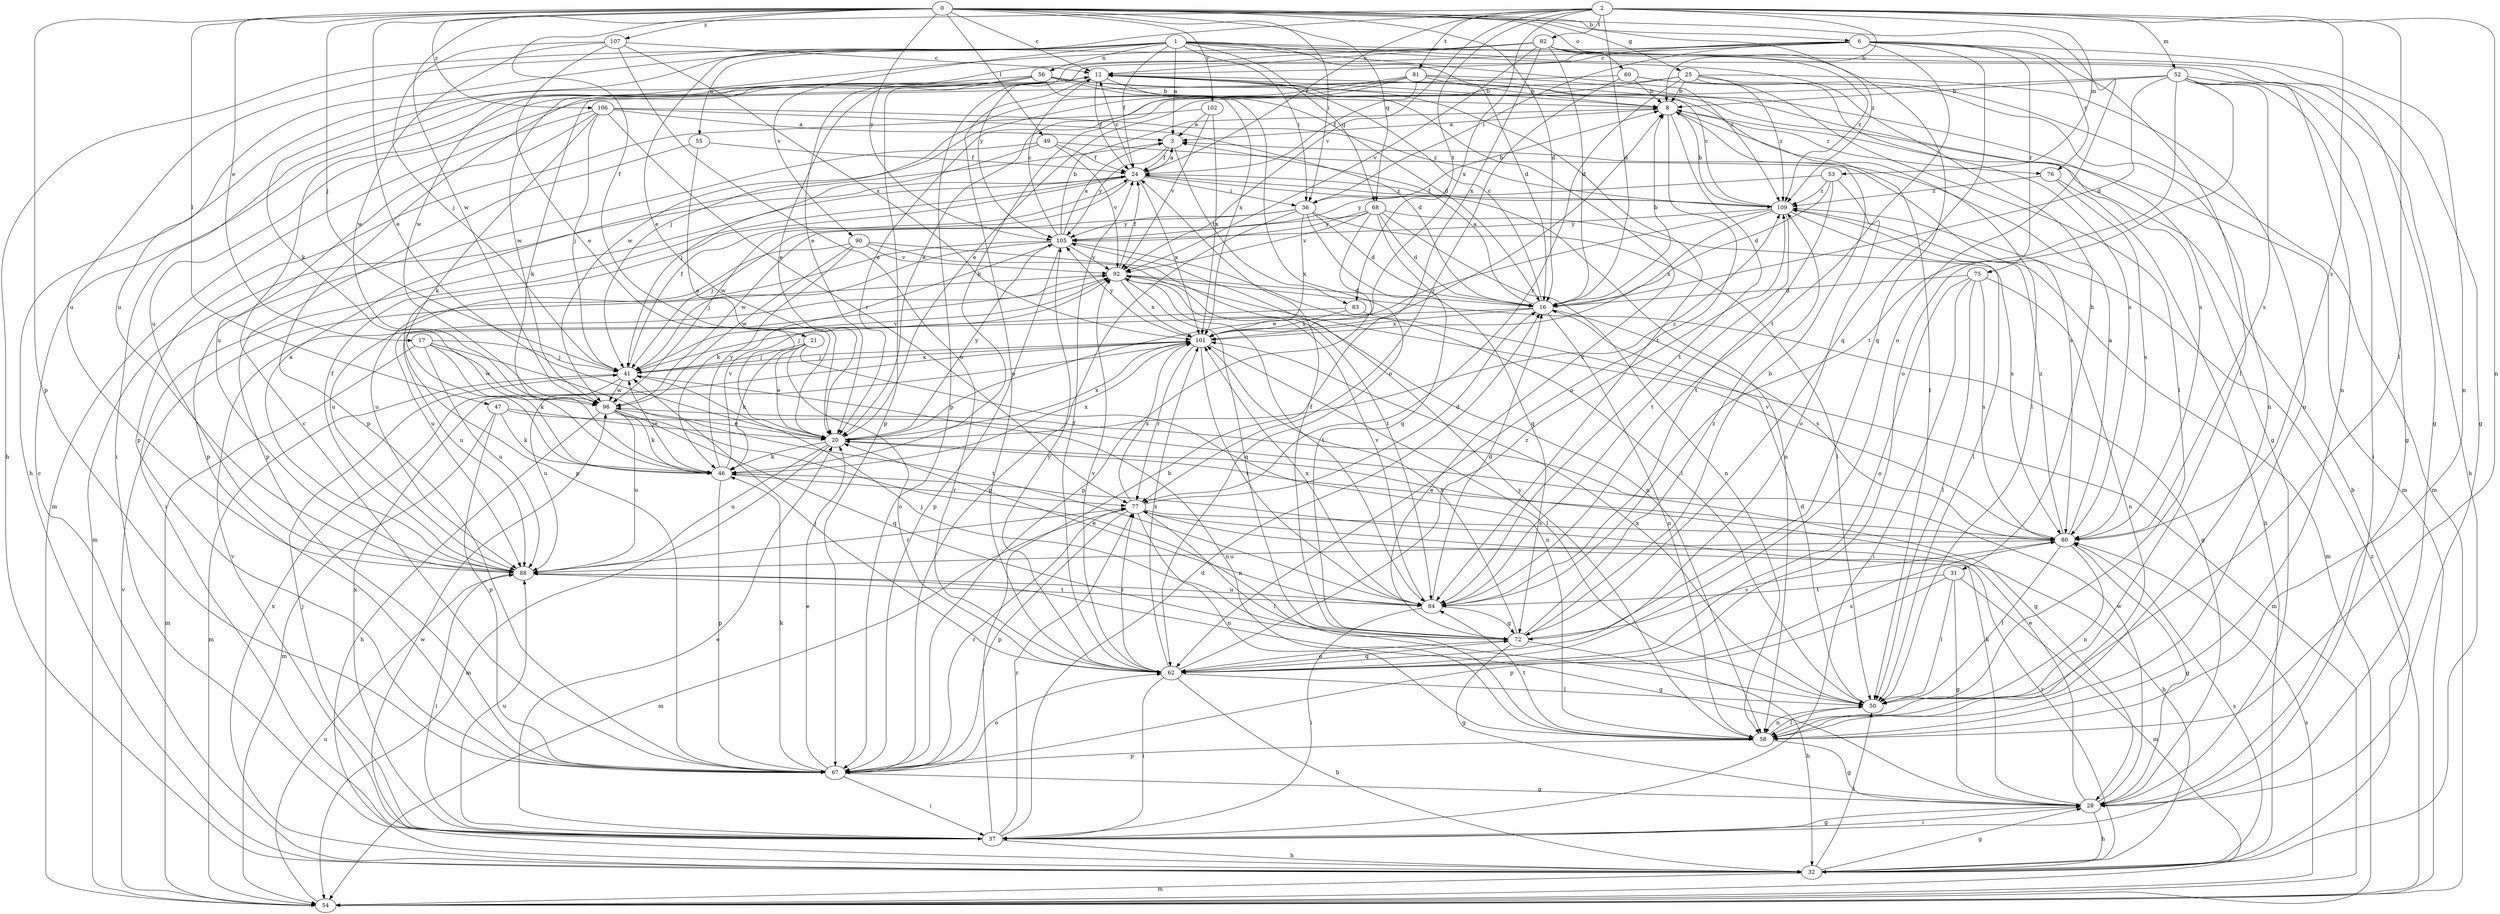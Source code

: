 strict digraph  {
0;
1;
2;
3;
6;
8;
12;
16;
17;
20;
21;
24;
25;
28;
31;
32;
36;
37;
41;
46;
47;
49;
50;
52;
53;
54;
55;
56;
58;
60;
62;
67;
68;
72;
75;
76;
77;
80;
81;
82;
83;
84;
88;
90;
92;
96;
101;
102;
105;
106;
107;
109;
0 -> 6  [label=b];
0 -> 12  [label=c];
0 -> 16  [label=d];
0 -> 17  [label=e];
0 -> 20  [label=e];
0 -> 21  [label=f];
0 -> 25  [label=g];
0 -> 36  [label=i];
0 -> 41  [label=j];
0 -> 47  [label=l];
0 -> 49  [label=l];
0 -> 60  [label=o];
0 -> 62  [label=o];
0 -> 67  [label=p];
0 -> 68  [label=q];
0 -> 102  [label=y];
0 -> 105  [label=y];
0 -> 106  [label=z];
0 -> 107  [label=z];
0 -> 109  [label=z];
1 -> 3  [label=a];
1 -> 16  [label=d];
1 -> 24  [label=f];
1 -> 28  [label=g];
1 -> 31  [label=h];
1 -> 32  [label=h];
1 -> 36  [label=i];
1 -> 46  [label=k];
1 -> 55  [label=n];
1 -> 56  [label=n];
1 -> 58  [label=n];
1 -> 68  [label=q];
1 -> 88  [label=u];
1 -> 90  [label=v];
1 -> 109  [label=z];
2 -> 8  [label=b];
2 -> 16  [label=d];
2 -> 20  [label=e];
2 -> 24  [label=f];
2 -> 50  [label=l];
2 -> 52  [label=m];
2 -> 53  [label=m];
2 -> 58  [label=n];
2 -> 80  [label=s];
2 -> 81  [label=t];
2 -> 82  [label=t];
2 -> 83  [label=t];
2 -> 92  [label=v];
2 -> 96  [label=w];
2 -> 101  [label=x];
3 -> 24  [label=f];
3 -> 83  [label=t];
3 -> 105  [label=y];
6 -> 12  [label=c];
6 -> 20  [label=e];
6 -> 36  [label=i];
6 -> 50  [label=l];
6 -> 58  [label=n];
6 -> 72  [label=q];
6 -> 75  [label=r];
6 -> 76  [label=r];
6 -> 84  [label=t];
6 -> 96  [label=w];
6 -> 105  [label=y];
8 -> 3  [label=a];
8 -> 50  [label=l];
8 -> 62  [label=o];
8 -> 76  [label=r];
8 -> 84  [label=t];
12 -> 8  [label=b];
12 -> 16  [label=d];
12 -> 24  [label=f];
12 -> 46  [label=k];
12 -> 62  [label=o];
12 -> 67  [label=p];
12 -> 84  [label=t];
16 -> 3  [label=a];
16 -> 8  [label=b];
16 -> 12  [label=c];
16 -> 58  [label=n];
16 -> 80  [label=s];
16 -> 88  [label=u];
16 -> 101  [label=x];
17 -> 41  [label=j];
17 -> 46  [label=k];
17 -> 54  [label=m];
17 -> 84  [label=t];
17 -> 88  [label=u];
17 -> 96  [label=w];
20 -> 46  [label=k];
20 -> 54  [label=m];
20 -> 88  [label=u];
20 -> 101  [label=x];
20 -> 105  [label=y];
20 -> 109  [label=z];
21 -> 20  [label=e];
21 -> 41  [label=j];
21 -> 46  [label=k];
21 -> 58  [label=n];
21 -> 62  [label=o];
24 -> 3  [label=a];
24 -> 12  [label=c];
24 -> 36  [label=i];
24 -> 37  [label=i];
24 -> 54  [label=m];
24 -> 58  [label=n];
24 -> 67  [label=p];
24 -> 96  [label=w];
24 -> 101  [label=x];
24 -> 109  [label=z];
25 -> 8  [label=b];
25 -> 20  [label=e];
25 -> 46  [label=k];
25 -> 50  [label=l];
25 -> 58  [label=n];
25 -> 77  [label=r];
25 -> 80  [label=s];
25 -> 109  [label=z];
28 -> 20  [label=e];
28 -> 32  [label=h];
28 -> 37  [label=i];
28 -> 46  [label=k];
28 -> 96  [label=w];
31 -> 28  [label=g];
31 -> 50  [label=l];
31 -> 54  [label=m];
31 -> 67  [label=p];
31 -> 84  [label=t];
32 -> 8  [label=b];
32 -> 12  [label=c];
32 -> 28  [label=g];
32 -> 50  [label=l];
32 -> 54  [label=m];
32 -> 77  [label=r];
32 -> 80  [label=s];
32 -> 96  [label=w];
32 -> 101  [label=x];
36 -> 8  [label=b];
36 -> 16  [label=d];
36 -> 41  [label=j];
36 -> 50  [label=l];
36 -> 67  [label=p];
36 -> 72  [label=q];
36 -> 101  [label=x];
36 -> 105  [label=y];
37 -> 8  [label=b];
37 -> 16  [label=d];
37 -> 20  [label=e];
37 -> 28  [label=g];
37 -> 32  [label=h];
37 -> 41  [label=j];
37 -> 77  [label=r];
37 -> 88  [label=u];
37 -> 92  [label=v];
37 -> 101  [label=x];
41 -> 24  [label=f];
41 -> 54  [label=m];
41 -> 58  [label=n];
41 -> 88  [label=u];
41 -> 92  [label=v];
41 -> 96  [label=w];
41 -> 101  [label=x];
46 -> 41  [label=j];
46 -> 67  [label=p];
46 -> 77  [label=r];
46 -> 92  [label=v];
46 -> 101  [label=x];
46 -> 105  [label=y];
47 -> 20  [label=e];
47 -> 28  [label=g];
47 -> 46  [label=k];
47 -> 54  [label=m];
47 -> 67  [label=p];
49 -> 24  [label=f];
49 -> 41  [label=j];
49 -> 67  [label=p];
49 -> 80  [label=s];
49 -> 92  [label=v];
50 -> 16  [label=d];
50 -> 58  [label=n];
50 -> 101  [label=x];
52 -> 8  [label=b];
52 -> 16  [label=d];
52 -> 20  [label=e];
52 -> 28  [label=g];
52 -> 32  [label=h];
52 -> 37  [label=i];
52 -> 62  [label=o];
52 -> 80  [label=s];
52 -> 84  [label=t];
53 -> 16  [label=d];
53 -> 62  [label=o];
53 -> 84  [label=t];
53 -> 105  [label=y];
53 -> 109  [label=z];
54 -> 80  [label=s];
54 -> 88  [label=u];
54 -> 92  [label=v];
54 -> 109  [label=z];
55 -> 20  [label=e];
55 -> 24  [label=f];
55 -> 67  [label=p];
56 -> 8  [label=b];
56 -> 20  [label=e];
56 -> 32  [label=h];
56 -> 37  [label=i];
56 -> 50  [label=l];
56 -> 54  [label=m];
56 -> 62  [label=o];
56 -> 67  [label=p];
56 -> 96  [label=w];
56 -> 101  [label=x];
58 -> 28  [label=g];
58 -> 50  [label=l];
58 -> 67  [label=p];
58 -> 84  [label=t];
58 -> 105  [label=y];
60 -> 8  [label=b];
60 -> 54  [label=m];
60 -> 58  [label=n];
60 -> 77  [label=r];
60 -> 88  [label=u];
62 -> 24  [label=f];
62 -> 32  [label=h];
62 -> 37  [label=i];
62 -> 41  [label=j];
62 -> 50  [label=l];
62 -> 72  [label=q];
62 -> 77  [label=r];
62 -> 80  [label=s];
62 -> 92  [label=v];
62 -> 101  [label=x];
62 -> 105  [label=y];
62 -> 109  [label=z];
67 -> 12  [label=c];
67 -> 20  [label=e];
67 -> 28  [label=g];
67 -> 37  [label=i];
67 -> 46  [label=k];
67 -> 62  [label=o];
67 -> 77  [label=r];
68 -> 16  [label=d];
68 -> 58  [label=n];
68 -> 67  [label=p];
68 -> 72  [label=q];
68 -> 80  [label=s];
68 -> 92  [label=v];
68 -> 96  [label=w];
68 -> 105  [label=y];
72 -> 8  [label=b];
72 -> 12  [label=c];
72 -> 24  [label=f];
72 -> 28  [label=g];
72 -> 32  [label=h];
72 -> 41  [label=j];
72 -> 62  [label=o];
72 -> 80  [label=s];
72 -> 101  [label=x];
72 -> 109  [label=z];
75 -> 16  [label=d];
75 -> 37  [label=i];
75 -> 50  [label=l];
75 -> 58  [label=n];
75 -> 62  [label=o];
75 -> 80  [label=s];
76 -> 32  [label=h];
76 -> 80  [label=s];
76 -> 109  [label=z];
77 -> 16  [label=d];
77 -> 32  [label=h];
77 -> 50  [label=l];
77 -> 54  [label=m];
77 -> 58  [label=n];
77 -> 67  [label=p];
77 -> 80  [label=s];
77 -> 101  [label=x];
80 -> 3  [label=a];
80 -> 20  [label=e];
80 -> 28  [label=g];
80 -> 50  [label=l];
80 -> 58  [label=n];
80 -> 88  [label=u];
80 -> 92  [label=v];
80 -> 109  [label=z];
81 -> 8  [label=b];
81 -> 20  [label=e];
81 -> 24  [label=f];
81 -> 28  [label=g];
81 -> 41  [label=j];
81 -> 80  [label=s];
81 -> 96  [label=w];
82 -> 12  [label=c];
82 -> 16  [label=d];
82 -> 28  [label=g];
82 -> 67  [label=p];
82 -> 72  [label=q];
82 -> 88  [label=u];
82 -> 92  [label=v];
82 -> 101  [label=x];
82 -> 109  [label=z];
83 -> 41  [label=j];
83 -> 54  [label=m];
83 -> 101  [label=x];
84 -> 16  [label=d];
84 -> 20  [label=e];
84 -> 37  [label=i];
84 -> 72  [label=q];
84 -> 88  [label=u];
84 -> 92  [label=v];
84 -> 101  [label=x];
88 -> 3  [label=a];
88 -> 24  [label=f];
88 -> 28  [label=g];
88 -> 37  [label=i];
88 -> 77  [label=r];
88 -> 84  [label=t];
90 -> 46  [label=k];
90 -> 58  [label=n];
90 -> 84  [label=t];
90 -> 88  [label=u];
90 -> 92  [label=v];
90 -> 96  [label=w];
92 -> 16  [label=d];
92 -> 24  [label=f];
92 -> 28  [label=g];
92 -> 72  [label=q];
92 -> 84  [label=t];
92 -> 88  [label=u];
92 -> 101  [label=x];
96 -> 20  [label=e];
96 -> 32  [label=h];
96 -> 46  [label=k];
96 -> 58  [label=n];
96 -> 72  [label=q];
96 -> 88  [label=u];
101 -> 41  [label=j];
101 -> 50  [label=l];
101 -> 77  [label=r];
101 -> 84  [label=t];
101 -> 105  [label=y];
102 -> 3  [label=a];
102 -> 67  [label=p];
102 -> 92  [label=v];
102 -> 101  [label=x];
105 -> 3  [label=a];
105 -> 8  [label=b];
105 -> 12  [label=c];
105 -> 41  [label=j];
105 -> 50  [label=l];
105 -> 67  [label=p];
105 -> 88  [label=u];
105 -> 92  [label=v];
106 -> 3  [label=a];
106 -> 16  [label=d];
106 -> 41  [label=j];
106 -> 46  [label=k];
106 -> 54  [label=m];
106 -> 77  [label=r];
106 -> 88  [label=u];
106 -> 109  [label=z];
107 -> 12  [label=c];
107 -> 20  [label=e];
107 -> 41  [label=j];
107 -> 62  [label=o];
107 -> 96  [label=w];
107 -> 101  [label=x];
109 -> 8  [label=b];
109 -> 12  [label=c];
109 -> 20  [label=e];
109 -> 24  [label=f];
109 -> 50  [label=l];
109 -> 54  [label=m];
109 -> 84  [label=t];
109 -> 101  [label=x];
109 -> 105  [label=y];
}
